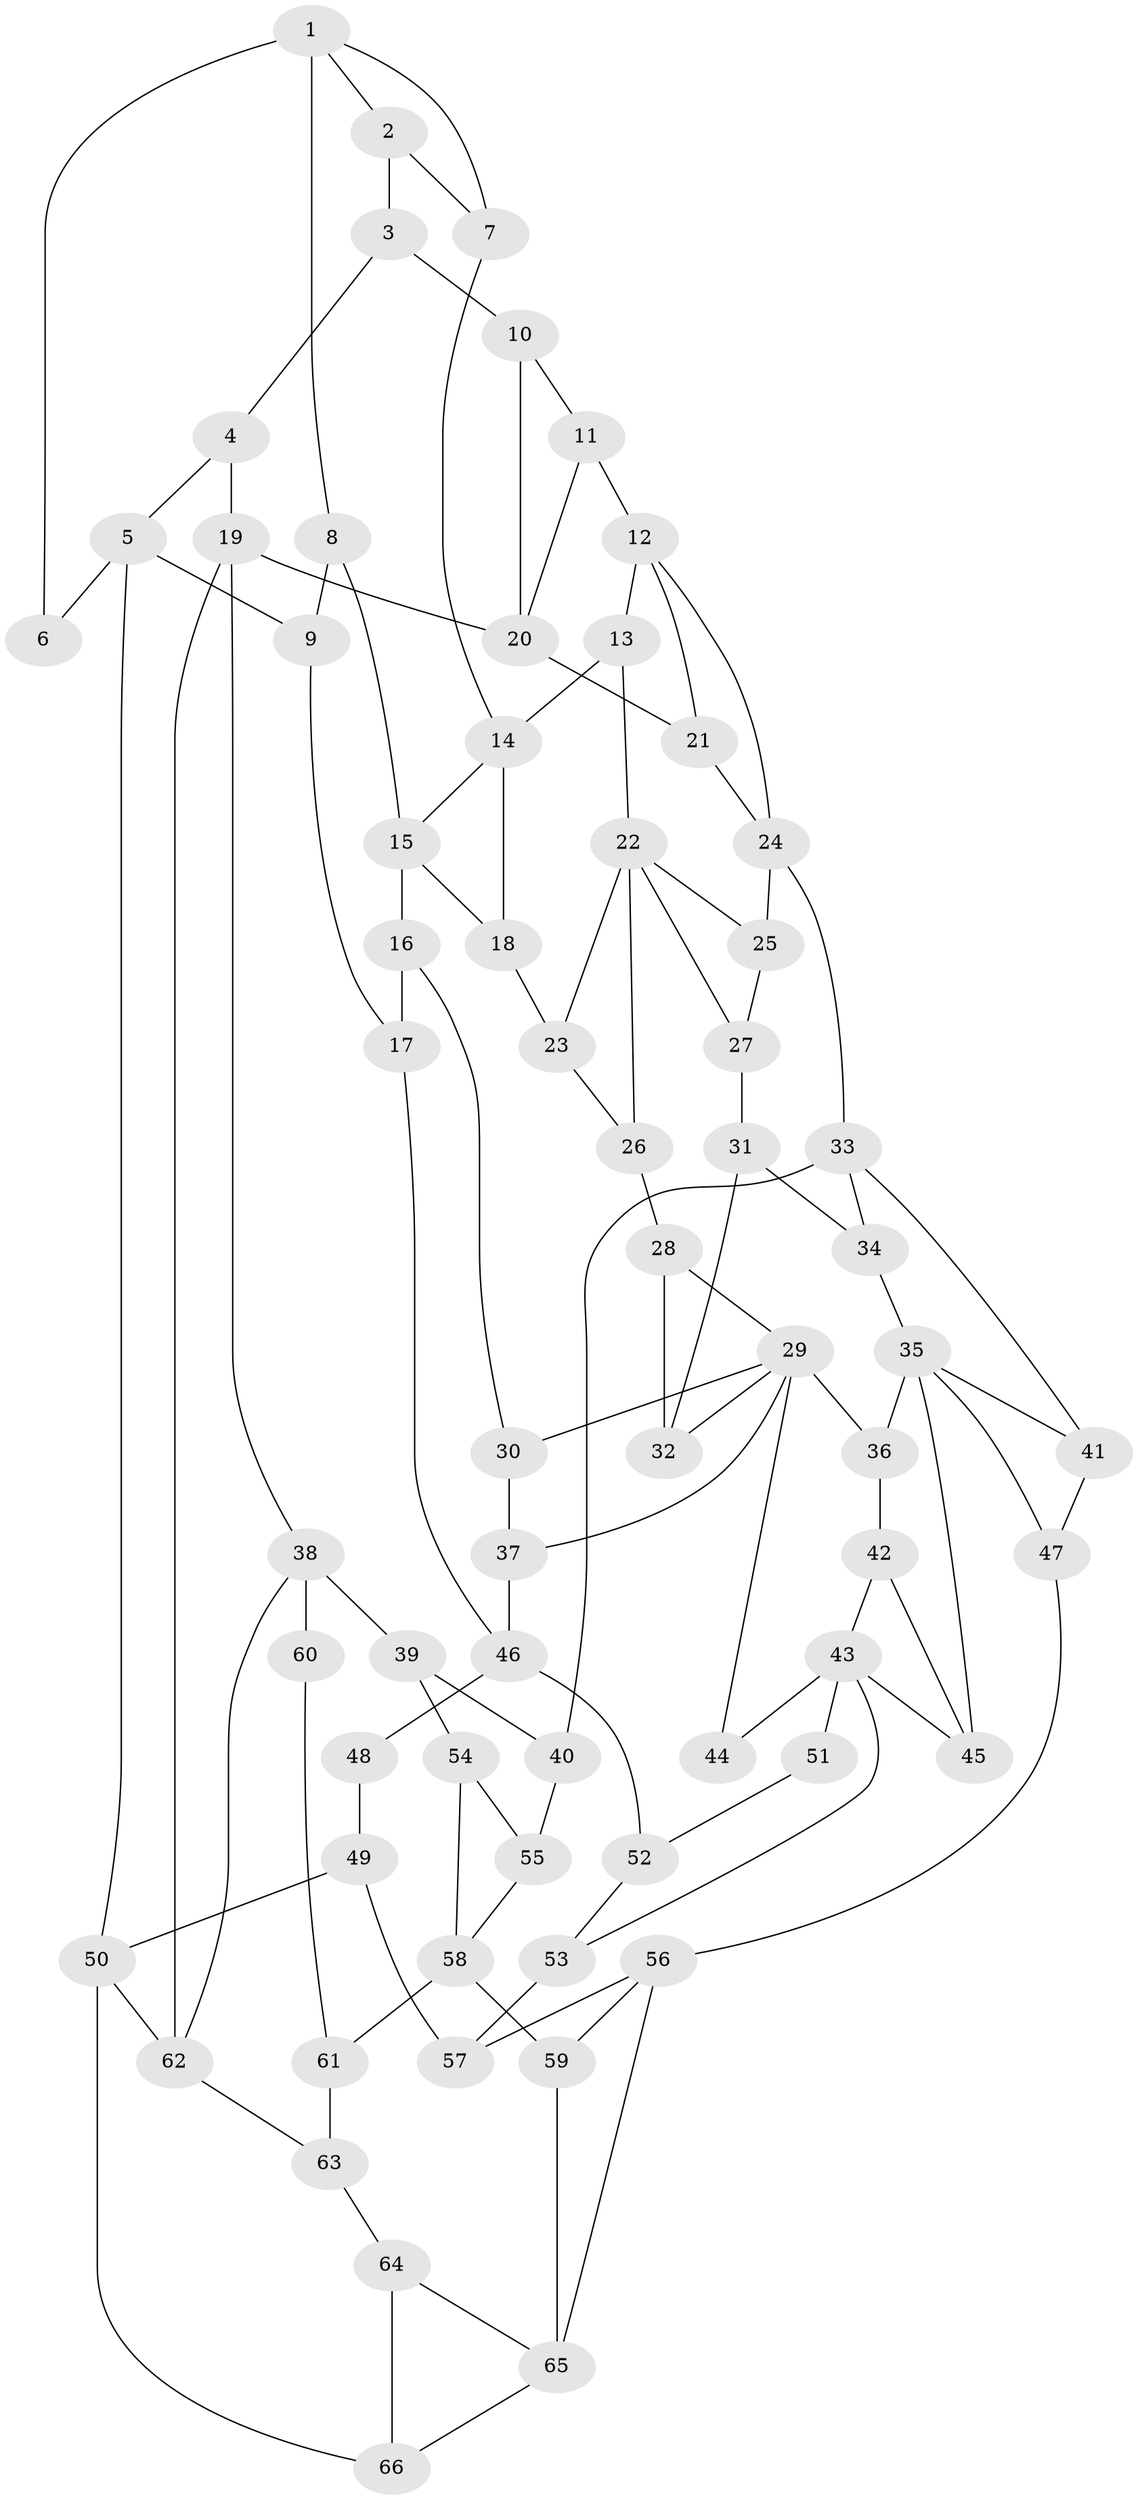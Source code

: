 // original degree distribution, {3: 0.015267175572519083, 4: 0.20610687022900764, 5: 0.5954198473282443, 6: 0.183206106870229}
// Generated by graph-tools (version 1.1) at 2025/38/03/09/25 02:38:54]
// undirected, 66 vertices, 109 edges
graph export_dot {
graph [start="1"]
  node [color=gray90,style=filled];
  1;
  2;
  3;
  4;
  5;
  6;
  7;
  8;
  9;
  10;
  11;
  12;
  13;
  14;
  15;
  16;
  17;
  18;
  19;
  20;
  21;
  22;
  23;
  24;
  25;
  26;
  27;
  28;
  29;
  30;
  31;
  32;
  33;
  34;
  35;
  36;
  37;
  38;
  39;
  40;
  41;
  42;
  43;
  44;
  45;
  46;
  47;
  48;
  49;
  50;
  51;
  52;
  53;
  54;
  55;
  56;
  57;
  58;
  59;
  60;
  61;
  62;
  63;
  64;
  65;
  66;
  1 -- 2 [weight=1.0];
  1 -- 6 [weight=1.0];
  1 -- 7 [weight=1.0];
  1 -- 8 [weight=2.0];
  2 -- 3 [weight=1.0];
  2 -- 7 [weight=1.0];
  3 -- 4 [weight=1.0];
  3 -- 10 [weight=1.0];
  4 -- 5 [weight=1.0];
  4 -- 19 [weight=2.0];
  5 -- 6 [weight=1.0];
  5 -- 9 [weight=1.0];
  5 -- 50 [weight=1.0];
  7 -- 14 [weight=1.0];
  8 -- 9 [weight=1.0];
  8 -- 15 [weight=2.0];
  9 -- 17 [weight=1.0];
  10 -- 11 [weight=1.0];
  10 -- 20 [weight=1.0];
  11 -- 12 [weight=1.0];
  11 -- 20 [weight=1.0];
  12 -- 13 [weight=2.0];
  12 -- 21 [weight=1.0];
  12 -- 24 [weight=1.0];
  13 -- 14 [weight=2.0];
  13 -- 22 [weight=2.0];
  14 -- 15 [weight=1.0];
  14 -- 18 [weight=1.0];
  15 -- 16 [weight=1.0];
  15 -- 18 [weight=1.0];
  16 -- 17 [weight=1.0];
  16 -- 30 [weight=1.0];
  17 -- 46 [weight=1.0];
  18 -- 23 [weight=1.0];
  19 -- 20 [weight=2.0];
  19 -- 38 [weight=1.0];
  19 -- 62 [weight=2.0];
  20 -- 21 [weight=2.0];
  21 -- 24 [weight=1.0];
  22 -- 23 [weight=1.0];
  22 -- 25 [weight=1.0];
  22 -- 26 [weight=1.0];
  22 -- 27 [weight=1.0];
  23 -- 26 [weight=1.0];
  24 -- 25 [weight=2.0];
  24 -- 33 [weight=2.0];
  25 -- 27 [weight=1.0];
  26 -- 28 [weight=1.0];
  27 -- 31 [weight=1.0];
  28 -- 29 [weight=1.0];
  28 -- 32 [weight=1.0];
  29 -- 30 [weight=1.0];
  29 -- 32 [weight=1.0];
  29 -- 36 [weight=1.0];
  29 -- 37 [weight=1.0];
  29 -- 44 [weight=1.0];
  30 -- 37 [weight=1.0];
  31 -- 32 [weight=1.0];
  31 -- 34 [weight=1.0];
  33 -- 34 [weight=1.0];
  33 -- 40 [weight=2.0];
  33 -- 41 [weight=1.0];
  34 -- 35 [weight=2.0];
  35 -- 36 [weight=1.0];
  35 -- 41 [weight=1.0];
  35 -- 45 [weight=1.0];
  35 -- 47 [weight=1.0];
  36 -- 42 [weight=1.0];
  37 -- 46 [weight=1.0];
  38 -- 39 [weight=2.0];
  38 -- 60 [weight=2.0];
  38 -- 62 [weight=1.0];
  39 -- 40 [weight=2.0];
  39 -- 54 [weight=2.0];
  40 -- 55 [weight=1.0];
  41 -- 47 [weight=1.0];
  42 -- 43 [weight=1.0];
  42 -- 45 [weight=1.0];
  43 -- 44 [weight=2.0];
  43 -- 45 [weight=1.0];
  43 -- 51 [weight=1.0];
  43 -- 53 [weight=1.0];
  46 -- 48 [weight=2.0];
  46 -- 52 [weight=2.0];
  47 -- 56 [weight=1.0];
  48 -- 49 [weight=1.0];
  49 -- 50 [weight=1.0];
  49 -- 57 [weight=1.0];
  50 -- 62 [weight=1.0];
  50 -- 66 [weight=1.0];
  51 -- 52 [weight=2.0];
  52 -- 53 [weight=1.0];
  53 -- 57 [weight=1.0];
  54 -- 55 [weight=1.0];
  54 -- 58 [weight=1.0];
  55 -- 58 [weight=1.0];
  56 -- 57 [weight=1.0];
  56 -- 59 [weight=2.0];
  56 -- 65 [weight=1.0];
  58 -- 59 [weight=2.0];
  58 -- 61 [weight=1.0];
  59 -- 65 [weight=2.0];
  60 -- 61 [weight=1.0];
  61 -- 63 [weight=1.0];
  62 -- 63 [weight=1.0];
  63 -- 64 [weight=1.0];
  64 -- 65 [weight=1.0];
  64 -- 66 [weight=1.0];
  65 -- 66 [weight=1.0];
}
